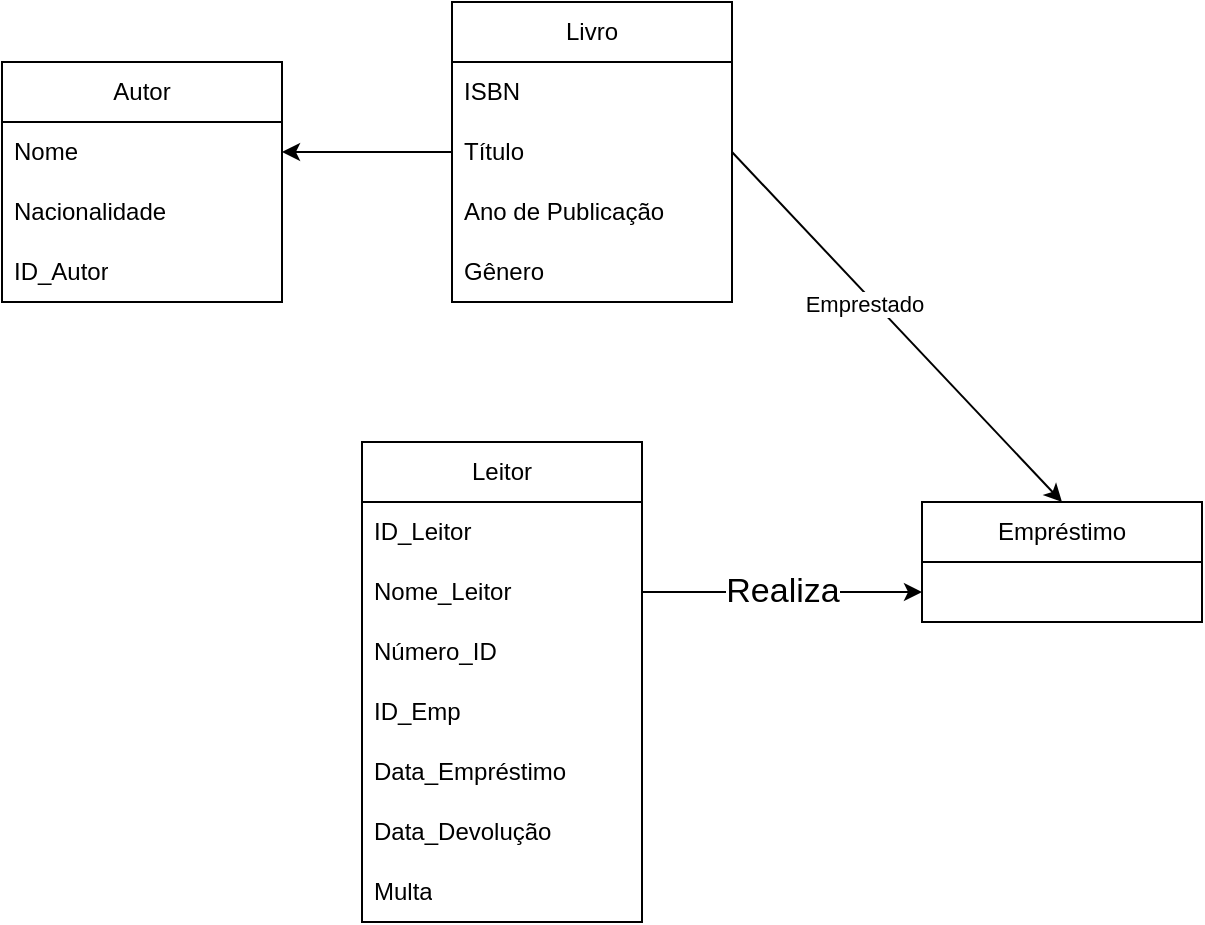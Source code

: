 <mxfile version="24.0.4" type="github">
  <diagram id="R2lEEEUBdFMjLlhIrx00" name="Page-1">
    <mxGraphModel dx="1434" dy="746" grid="1" gridSize="10" guides="1" tooltips="1" connect="1" arrows="1" fold="1" page="1" pageScale="1" pageWidth="850" pageHeight="1100" math="0" shadow="0" extFonts="Permanent Marker^https://fonts.googleapis.com/css?family=Permanent+Marker">
      <root>
        <mxCell id="0" />
        <mxCell id="1" parent="0" />
        <mxCell id="RfaKyBcvxPYjVKYq9gKC-6" value="Livro" style="swimlane;fontStyle=0;childLayout=stackLayout;horizontal=1;startSize=30;horizontalStack=0;resizeParent=1;resizeParentMax=0;resizeLast=0;collapsible=1;marginBottom=0;whiteSpace=wrap;html=1;" vertex="1" parent="1">
          <mxGeometry x="285" y="170" width="140" height="150" as="geometry" />
        </mxCell>
        <mxCell id="RfaKyBcvxPYjVKYq9gKC-7" value="ISBN" style="text;strokeColor=none;fillColor=none;align=left;verticalAlign=middle;spacingLeft=4;spacingRight=4;overflow=hidden;points=[[0,0.5],[1,0.5]];portConstraint=eastwest;rotatable=0;whiteSpace=wrap;html=1;" vertex="1" parent="RfaKyBcvxPYjVKYq9gKC-6">
          <mxGeometry y="30" width="140" height="30" as="geometry" />
        </mxCell>
        <mxCell id="RfaKyBcvxPYjVKYq9gKC-8" value="Título" style="text;strokeColor=none;fillColor=none;align=left;verticalAlign=middle;spacingLeft=4;spacingRight=4;overflow=hidden;points=[[0,0.5],[1,0.5]];portConstraint=eastwest;rotatable=0;whiteSpace=wrap;html=1;" vertex="1" parent="RfaKyBcvxPYjVKYq9gKC-6">
          <mxGeometry y="60" width="140" height="30" as="geometry" />
        </mxCell>
        <mxCell id="RfaKyBcvxPYjVKYq9gKC-9" value="Ano de Publicação" style="text;strokeColor=none;fillColor=none;align=left;verticalAlign=middle;spacingLeft=4;spacingRight=4;overflow=hidden;points=[[0,0.5],[1,0.5]];portConstraint=eastwest;rotatable=0;whiteSpace=wrap;html=1;" vertex="1" parent="RfaKyBcvxPYjVKYq9gKC-6">
          <mxGeometry y="90" width="140" height="30" as="geometry" />
        </mxCell>
        <mxCell id="RfaKyBcvxPYjVKYq9gKC-27" value="Gênero" style="text;strokeColor=none;fillColor=none;align=left;verticalAlign=middle;spacingLeft=4;spacingRight=4;overflow=hidden;points=[[0,0.5],[1,0.5]];portConstraint=eastwest;rotatable=0;whiteSpace=wrap;html=1;" vertex="1" parent="RfaKyBcvxPYjVKYq9gKC-6">
          <mxGeometry y="120" width="140" height="30" as="geometry" />
        </mxCell>
        <mxCell id="RfaKyBcvxPYjVKYq9gKC-10" value="Autor" style="swimlane;fontStyle=0;childLayout=stackLayout;horizontal=1;startSize=30;horizontalStack=0;resizeParent=1;resizeParentMax=0;resizeLast=0;collapsible=1;marginBottom=0;whiteSpace=wrap;html=1;" vertex="1" parent="1">
          <mxGeometry x="60" y="200" width="140" height="120" as="geometry" />
        </mxCell>
        <mxCell id="RfaKyBcvxPYjVKYq9gKC-12" value="Nome" style="text;strokeColor=none;fillColor=none;align=left;verticalAlign=middle;spacingLeft=4;spacingRight=4;overflow=hidden;points=[[0,0.5],[1,0.5]];portConstraint=eastwest;rotatable=0;whiteSpace=wrap;html=1;" vertex="1" parent="RfaKyBcvxPYjVKYq9gKC-10">
          <mxGeometry y="30" width="140" height="30" as="geometry" />
        </mxCell>
        <mxCell id="RfaKyBcvxPYjVKYq9gKC-13" value="Nacionalidade" style="text;strokeColor=none;fillColor=none;align=left;verticalAlign=middle;spacingLeft=4;spacingRight=4;overflow=hidden;points=[[0,0.5],[1,0.5]];portConstraint=eastwest;rotatable=0;whiteSpace=wrap;html=1;" vertex="1" parent="RfaKyBcvxPYjVKYq9gKC-10">
          <mxGeometry y="60" width="140" height="30" as="geometry" />
        </mxCell>
        <mxCell id="RfaKyBcvxPYjVKYq9gKC-11" value="ID_Autor" style="text;strokeColor=none;fillColor=none;align=left;verticalAlign=middle;spacingLeft=4;spacingRight=4;overflow=hidden;points=[[0,0.5],[1,0.5]];portConstraint=eastwest;rotatable=0;whiteSpace=wrap;html=1;" vertex="1" parent="RfaKyBcvxPYjVKYq9gKC-10">
          <mxGeometry y="90" width="140" height="30" as="geometry" />
        </mxCell>
        <mxCell id="RfaKyBcvxPYjVKYq9gKC-14" value="Leitor" style="swimlane;fontStyle=0;childLayout=stackLayout;horizontal=1;startSize=30;horizontalStack=0;resizeParent=1;resizeParentMax=0;resizeLast=0;collapsible=1;marginBottom=0;whiteSpace=wrap;html=1;" vertex="1" parent="1">
          <mxGeometry x="240" y="390" width="140" height="240" as="geometry" />
        </mxCell>
        <mxCell id="RfaKyBcvxPYjVKYq9gKC-15" value="ID_Leitor" style="text;strokeColor=none;fillColor=none;align=left;verticalAlign=middle;spacingLeft=4;spacingRight=4;overflow=hidden;points=[[0,0.5],[1,0.5]];portConstraint=eastwest;rotatable=0;whiteSpace=wrap;html=1;" vertex="1" parent="RfaKyBcvxPYjVKYq9gKC-14">
          <mxGeometry y="30" width="140" height="30" as="geometry" />
        </mxCell>
        <mxCell id="RfaKyBcvxPYjVKYq9gKC-16" value="Nome_Leitor" style="text;strokeColor=none;fillColor=none;align=left;verticalAlign=middle;spacingLeft=4;spacingRight=4;overflow=hidden;points=[[0,0.5],[1,0.5]];portConstraint=eastwest;rotatable=0;whiteSpace=wrap;html=1;" vertex="1" parent="RfaKyBcvxPYjVKYq9gKC-14">
          <mxGeometry y="60" width="140" height="30" as="geometry" />
        </mxCell>
        <mxCell id="RfaKyBcvxPYjVKYq9gKC-17" value="Número_ID" style="text;strokeColor=none;fillColor=none;align=left;verticalAlign=middle;spacingLeft=4;spacingRight=4;overflow=hidden;points=[[0,0.5],[1,0.5]];portConstraint=eastwest;rotatable=0;whiteSpace=wrap;html=1;" vertex="1" parent="RfaKyBcvxPYjVKYq9gKC-14">
          <mxGeometry y="90" width="140" height="30" as="geometry" />
        </mxCell>
        <mxCell id="RfaKyBcvxPYjVKYq9gKC-28" value="ID_Emp" style="text;strokeColor=none;fillColor=none;align=left;verticalAlign=middle;spacingLeft=4;spacingRight=4;overflow=hidden;points=[[0,0.5],[1,0.5]];portConstraint=eastwest;rotatable=0;whiteSpace=wrap;html=1;" vertex="1" parent="RfaKyBcvxPYjVKYq9gKC-14">
          <mxGeometry y="120" width="140" height="30" as="geometry" />
        </mxCell>
        <mxCell id="RfaKyBcvxPYjVKYq9gKC-29" value="Data_Empréstimo" style="text;strokeColor=none;fillColor=none;align=left;verticalAlign=middle;spacingLeft=4;spacingRight=4;overflow=hidden;points=[[0,0.5],[1,0.5]];portConstraint=eastwest;rotatable=0;whiteSpace=wrap;html=1;" vertex="1" parent="RfaKyBcvxPYjVKYq9gKC-14">
          <mxGeometry y="150" width="140" height="30" as="geometry" />
        </mxCell>
        <mxCell id="RfaKyBcvxPYjVKYq9gKC-30" value="Data_Devolução" style="text;strokeColor=none;fillColor=none;align=left;verticalAlign=middle;spacingLeft=4;spacingRight=4;overflow=hidden;points=[[0,0.5],[1,0.5]];portConstraint=eastwest;rotatable=0;whiteSpace=wrap;html=1;" vertex="1" parent="RfaKyBcvxPYjVKYq9gKC-14">
          <mxGeometry y="180" width="140" height="30" as="geometry" />
        </mxCell>
        <mxCell id="RfaKyBcvxPYjVKYq9gKC-31" value="Multa" style="text;strokeColor=none;fillColor=none;align=left;verticalAlign=middle;spacingLeft=4;spacingRight=4;overflow=hidden;points=[[0,0.5],[1,0.5]];portConstraint=eastwest;rotatable=0;whiteSpace=wrap;html=1;" vertex="1" parent="RfaKyBcvxPYjVKYq9gKC-14">
          <mxGeometry y="210" width="140" height="30" as="geometry" />
        </mxCell>
        <mxCell id="RfaKyBcvxPYjVKYq9gKC-18" value="Empréstimo" style="swimlane;fontStyle=0;childLayout=stackLayout;horizontal=1;startSize=30;horizontalStack=0;resizeParent=1;resizeParentMax=0;resizeLast=0;collapsible=1;marginBottom=0;whiteSpace=wrap;html=1;" vertex="1" parent="1">
          <mxGeometry x="520" y="420" width="140" height="60" as="geometry" />
        </mxCell>
        <mxCell id="RfaKyBcvxPYjVKYq9gKC-35" value="Realiza" style="edgeStyle=orthogonalEdgeStyle;rounded=0;orthogonalLoop=1;jettySize=auto;html=1;entryX=0;entryY=0.75;entryDx=0;entryDy=0;fontSize=17;" edge="1" parent="1" source="RfaKyBcvxPYjVKYq9gKC-16" target="RfaKyBcvxPYjVKYq9gKC-18">
          <mxGeometry relative="1" as="geometry">
            <mxPoint x="260" y="465" as="targetPoint" />
            <Array as="points">
              <mxPoint x="500" y="465" />
              <mxPoint x="500" y="465" />
            </Array>
          </mxGeometry>
        </mxCell>
        <mxCell id="RfaKyBcvxPYjVKYq9gKC-36" style="edgeStyle=orthogonalEdgeStyle;rounded=0;orthogonalLoop=1;jettySize=auto;html=1;" edge="1" parent="1" source="RfaKyBcvxPYjVKYq9gKC-8" target="RfaKyBcvxPYjVKYq9gKC-12">
          <mxGeometry relative="1" as="geometry" />
        </mxCell>
        <mxCell id="RfaKyBcvxPYjVKYq9gKC-47" value="" style="endArrow=classic;html=1;rounded=0;exitX=1;exitY=0.5;exitDx=0;exitDy=0;entryX=0.5;entryY=0;entryDx=0;entryDy=0;" edge="1" parent="1" source="RfaKyBcvxPYjVKYq9gKC-8" target="RfaKyBcvxPYjVKYq9gKC-18">
          <mxGeometry width="50" height="50" relative="1" as="geometry">
            <mxPoint x="390" y="410" as="sourcePoint" />
            <mxPoint x="610" y="245" as="targetPoint" />
          </mxGeometry>
        </mxCell>
        <mxCell id="RfaKyBcvxPYjVKYq9gKC-49" value="Emprestado" style="edgeLabel;html=1;align=center;verticalAlign=middle;resizable=0;points=[];" vertex="1" connectable="0" parent="RfaKyBcvxPYjVKYq9gKC-47">
          <mxGeometry x="-0.164" y="-4" relative="1" as="geometry">
            <mxPoint as="offset" />
          </mxGeometry>
        </mxCell>
      </root>
    </mxGraphModel>
  </diagram>
</mxfile>
